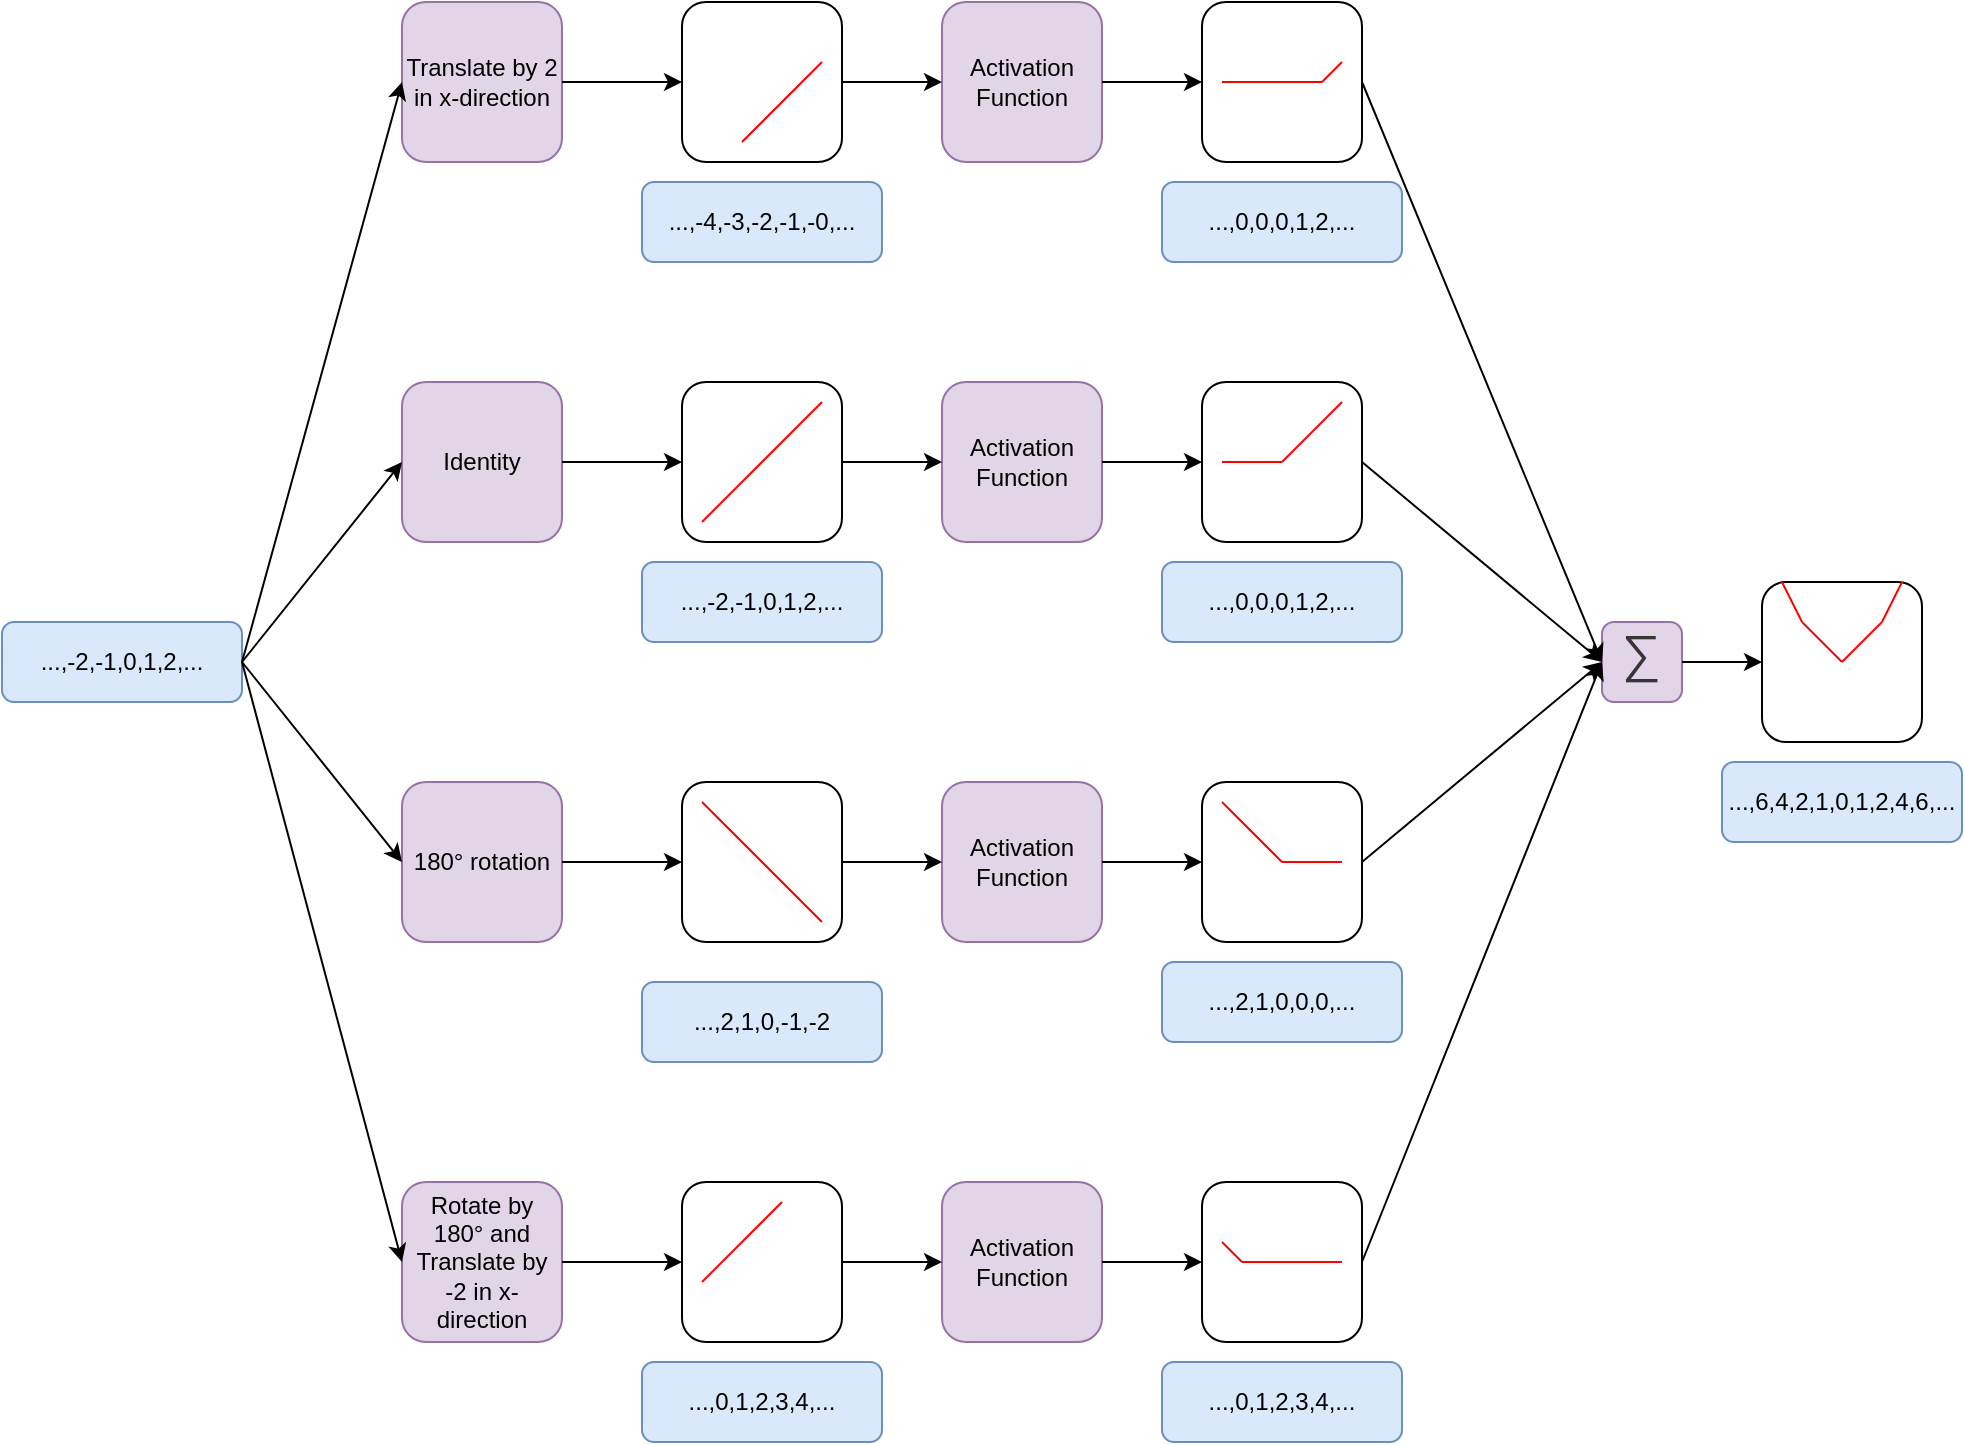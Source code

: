 <mxfile version="22.1.15" type="device">
  <diagram name="Seite-1" id="JCzRLtM41ocu9JSM7O47">
    <mxGraphModel dx="1345" dy="755" grid="1" gridSize="10" guides="1" tooltips="1" connect="1" arrows="1" fold="1" page="1" pageScale="1" pageWidth="827" pageHeight="1169" math="0" shadow="0">
      <root>
        <mxCell id="0" />
        <mxCell id="1" parent="0" />
        <mxCell id="0fUqM6vZjKM-Aj-SnjUb-1" value="...,-2,-1,0,1,2,..." style="rounded=1;whiteSpace=wrap;html=1;fillColor=#dae8fc;strokeColor=#6c8ebf;" vertex="1" parent="1">
          <mxGeometry x="40" y="380" width="120" height="40" as="geometry" />
        </mxCell>
        <mxCell id="0fUqM6vZjKM-Aj-SnjUb-2" value="Identity" style="rounded=1;whiteSpace=wrap;html=1;fillColor=#e1d5e7;strokeColor=#9673a6;" vertex="1" parent="1">
          <mxGeometry x="240" y="260" width="80" height="80" as="geometry" />
        </mxCell>
        <mxCell id="0fUqM6vZjKM-Aj-SnjUb-3" value="...,-2,-1,0,1,2,..." style="rounded=1;whiteSpace=wrap;html=1;fillColor=#dae8fc;strokeColor=#6c8ebf;" vertex="1" parent="1">
          <mxGeometry x="360" y="350" width="120" height="40" as="geometry" />
        </mxCell>
        <mxCell id="0fUqM6vZjKM-Aj-SnjUb-4" value="...,2,1,0,-1,-2" style="rounded=1;whiteSpace=wrap;html=1;fillColor=#dae8fc;strokeColor=#6c8ebf;" vertex="1" parent="1">
          <mxGeometry x="360" y="560" width="120" height="40" as="geometry" />
        </mxCell>
        <mxCell id="0fUqM6vZjKM-Aj-SnjUb-5" value="180° rotation" style="rounded=1;whiteSpace=wrap;html=1;fillColor=#e1d5e7;strokeColor=#9673a6;" vertex="1" parent="1">
          <mxGeometry x="240" y="460" width="80" height="80" as="geometry" />
        </mxCell>
        <mxCell id="0fUqM6vZjKM-Aj-SnjUb-6" value="Activation&lt;br&gt;Function" style="rounded=1;whiteSpace=wrap;html=1;fillColor=#e1d5e7;strokeColor=#9673a6;" vertex="1" parent="1">
          <mxGeometry x="510" y="260" width="80" height="80" as="geometry" />
        </mxCell>
        <mxCell id="0fUqM6vZjKM-Aj-SnjUb-7" value="Activation&lt;br&gt;Function" style="rounded=1;whiteSpace=wrap;html=1;fillColor=#e1d5e7;strokeColor=#9673a6;" vertex="1" parent="1">
          <mxGeometry x="510" y="460" width="80" height="80" as="geometry" />
        </mxCell>
        <mxCell id="0fUqM6vZjKM-Aj-SnjUb-8" value="" style="endArrow=classic;html=1;rounded=0;exitX=1;exitY=0.5;exitDx=0;exitDy=0;entryX=0;entryY=0.5;entryDx=0;entryDy=0;" edge="1" parent="1" source="0fUqM6vZjKM-Aj-SnjUb-1" target="0fUqM6vZjKM-Aj-SnjUb-2">
          <mxGeometry width="50" height="50" relative="1" as="geometry">
            <mxPoint x="360" y="410" as="sourcePoint" />
            <mxPoint x="410" y="360" as="targetPoint" />
          </mxGeometry>
        </mxCell>
        <mxCell id="0fUqM6vZjKM-Aj-SnjUb-9" value="" style="endArrow=classic;html=1;rounded=0;exitX=1;exitY=0.5;exitDx=0;exitDy=0;entryX=0;entryY=0.5;entryDx=0;entryDy=0;" edge="1" parent="1" source="0fUqM6vZjKM-Aj-SnjUb-1" target="0fUqM6vZjKM-Aj-SnjUb-5">
          <mxGeometry width="50" height="50" relative="1" as="geometry">
            <mxPoint x="210" y="430" as="sourcePoint" />
            <mxPoint x="250" y="330" as="targetPoint" />
          </mxGeometry>
        </mxCell>
        <mxCell id="0fUqM6vZjKM-Aj-SnjUb-11" value="" style="endArrow=classic;html=1;rounded=0;exitX=1;exitY=0.5;exitDx=0;exitDy=0;entryX=0;entryY=0.5;entryDx=0;entryDy=0;" edge="1" parent="1" target="0fUqM6vZjKM-Aj-SnjUb-35">
          <mxGeometry width="50" height="50" relative="1" as="geometry">
            <mxPoint x="320" y="500" as="sourcePoint" />
            <mxPoint x="360" y="500" as="targetPoint" />
          </mxGeometry>
        </mxCell>
        <mxCell id="0fUqM6vZjKM-Aj-SnjUb-12" value="" style="endArrow=classic;html=1;rounded=0;exitX=1;exitY=0.5;exitDx=0;exitDy=0;entryX=0;entryY=0.5;entryDx=0;entryDy=0;" edge="1" parent="1" source="0fUqM6vZjKM-Aj-SnjUb-31" target="0fUqM6vZjKM-Aj-SnjUb-6">
          <mxGeometry width="50" height="50" relative="1" as="geometry">
            <mxPoint x="480" y="300" as="sourcePoint" />
            <mxPoint x="490" y="300" as="targetPoint" />
          </mxGeometry>
        </mxCell>
        <mxCell id="0fUqM6vZjKM-Aj-SnjUb-13" value="" style="endArrow=classic;html=1;rounded=0;exitX=1;exitY=0.5;exitDx=0;exitDy=0;entryX=0;entryY=0.5;entryDx=0;entryDy=0;" edge="1" parent="1" source="0fUqM6vZjKM-Aj-SnjUb-35" target="0fUqM6vZjKM-Aj-SnjUb-7">
          <mxGeometry width="50" height="50" relative="1" as="geometry">
            <mxPoint x="480" y="500" as="sourcePoint" />
            <mxPoint x="500" y="500" as="targetPoint" />
          </mxGeometry>
        </mxCell>
        <mxCell id="0fUqM6vZjKM-Aj-SnjUb-14" value="" style="rounded=1;whiteSpace=wrap;html=1;fillColor=none;" vertex="1" parent="1">
          <mxGeometry x="640" y="260" width="80" height="80" as="geometry" />
        </mxCell>
        <mxCell id="0fUqM6vZjKM-Aj-SnjUb-16" value="" style="endArrow=none;html=1;rounded=0;strokeColor=#FF0000;" edge="1" parent="1">
          <mxGeometry width="50" height="50" relative="1" as="geometry">
            <mxPoint x="680" y="300" as="sourcePoint" />
            <mxPoint x="650" y="300" as="targetPoint" />
          </mxGeometry>
        </mxCell>
        <mxCell id="0fUqM6vZjKM-Aj-SnjUb-17" value="" style="endArrow=none;html=1;rounded=0;strokeColor=#FF0000;" edge="1" parent="1">
          <mxGeometry width="50" height="50" relative="1" as="geometry">
            <mxPoint x="680" y="300" as="sourcePoint" />
            <mxPoint x="710" y="270" as="targetPoint" />
          </mxGeometry>
        </mxCell>
        <mxCell id="0fUqM6vZjKM-Aj-SnjUb-18" value="" style="rounded=1;whiteSpace=wrap;html=1;fillColor=none;" vertex="1" parent="1">
          <mxGeometry x="640" y="460" width="80" height="80" as="geometry" />
        </mxCell>
        <mxCell id="0fUqM6vZjKM-Aj-SnjUb-19" value="" style="endArrow=none;html=1;rounded=0;strokeColor=#FF0000;" edge="1" parent="1">
          <mxGeometry width="50" height="50" relative="1" as="geometry">
            <mxPoint x="710" y="500" as="sourcePoint" />
            <mxPoint x="680" y="500" as="targetPoint" />
          </mxGeometry>
        </mxCell>
        <mxCell id="0fUqM6vZjKM-Aj-SnjUb-20" value="" style="endArrow=none;html=1;rounded=0;strokeColor=#FF0000;" edge="1" parent="1">
          <mxGeometry width="50" height="50" relative="1" as="geometry">
            <mxPoint x="680" y="500" as="sourcePoint" />
            <mxPoint x="650" y="470" as="targetPoint" />
          </mxGeometry>
        </mxCell>
        <mxCell id="0fUqM6vZjKM-Aj-SnjUb-21" value="" style="endArrow=classic;html=1;rounded=0;exitX=1;exitY=0.5;exitDx=0;exitDy=0;entryX=0;entryY=0.5;entryDx=0;entryDy=0;" edge="1" parent="1" source="0fUqM6vZjKM-Aj-SnjUb-6">
          <mxGeometry width="50" height="50" relative="1" as="geometry">
            <mxPoint x="600" y="300" as="sourcePoint" />
            <mxPoint x="640" y="300" as="targetPoint" />
          </mxGeometry>
        </mxCell>
        <mxCell id="0fUqM6vZjKM-Aj-SnjUb-22" value="" style="endArrow=classic;html=1;rounded=0;exitX=1;exitY=0.5;exitDx=0;exitDy=0;entryX=0;entryY=0.5;entryDx=0;entryDy=0;" edge="1" parent="1" source="0fUqM6vZjKM-Aj-SnjUb-7">
          <mxGeometry width="50" height="50" relative="1" as="geometry">
            <mxPoint x="600" y="500" as="sourcePoint" />
            <mxPoint x="640" y="500" as="targetPoint" />
          </mxGeometry>
        </mxCell>
        <mxCell id="0fUqM6vZjKM-Aj-SnjUb-23" value="&lt;h1 style=&quot;margin: 0px 0px 1em; padding: 0.9em 0px 0px; border: 0px; outline: 0px; vertical-align: baseline; background-image: initial; background-position: 0px 0px; background-size: initial; background-repeat: initial; background-attachment: initial; background-origin: initial; background-clip: initial; font-weight: 300; line-height: 1.2; color: rgb(55, 54, 55); font-family: &amp;quot;Source Sans Pro&amp;quot;, Roboto, &amp;quot;San Francisco&amp;quot;, &amp;quot;Segoe UI&amp;quot;, sans-serif;&quot; id=&quot;gen-h1-1-00000001&quot; class=&quot;navigable-headline&quot;&gt;&lt;font style=&quot;font-size: 32px;&quot;&gt;Σ&lt;/font&gt;&lt;/h1&gt;" style="rounded=1;whiteSpace=wrap;html=1;fillColor=#e1d5e7;strokeColor=#9673a6;" vertex="1" parent="1">
          <mxGeometry x="840" y="380" width="40" height="40" as="geometry" />
        </mxCell>
        <mxCell id="0fUqM6vZjKM-Aj-SnjUb-24" value="" style="endArrow=classic;html=1;rounded=0;exitX=1;exitY=0.5;exitDx=0;exitDy=0;entryX=0;entryY=0.5;entryDx=0;entryDy=0;" edge="1" parent="1" source="0fUqM6vZjKM-Aj-SnjUb-14" target="0fUqM6vZjKM-Aj-SnjUb-23">
          <mxGeometry width="50" height="50" relative="1" as="geometry">
            <mxPoint x="680" y="410" as="sourcePoint" />
            <mxPoint x="730" y="360" as="targetPoint" />
          </mxGeometry>
        </mxCell>
        <mxCell id="0fUqM6vZjKM-Aj-SnjUb-25" value="" style="endArrow=classic;html=1;rounded=0;exitX=1;exitY=0.5;exitDx=0;exitDy=0;entryX=0;entryY=0.5;entryDx=0;entryDy=0;" edge="1" parent="1" source="0fUqM6vZjKM-Aj-SnjUb-18" target="0fUqM6vZjKM-Aj-SnjUb-23">
          <mxGeometry width="50" height="50" relative="1" as="geometry">
            <mxPoint x="680" y="410" as="sourcePoint" />
            <mxPoint x="730" y="360" as="targetPoint" />
          </mxGeometry>
        </mxCell>
        <mxCell id="0fUqM6vZjKM-Aj-SnjUb-26" value="" style="rounded=1;whiteSpace=wrap;html=1;fillColor=none;" vertex="1" parent="1">
          <mxGeometry x="920" y="360" width="80" height="80" as="geometry" />
        </mxCell>
        <mxCell id="0fUqM6vZjKM-Aj-SnjUb-28" value="" style="endArrow=none;html=1;rounded=0;strokeColor=#FF0000;" edge="1" parent="1">
          <mxGeometry width="50" height="50" relative="1" as="geometry">
            <mxPoint x="960" y="400" as="sourcePoint" />
            <mxPoint x="980" y="380" as="targetPoint" />
          </mxGeometry>
        </mxCell>
        <mxCell id="0fUqM6vZjKM-Aj-SnjUb-29" value="" style="endArrow=none;html=1;rounded=0;strokeColor=#FF0000;" edge="1" parent="1">
          <mxGeometry width="50" height="50" relative="1" as="geometry">
            <mxPoint x="960" y="400" as="sourcePoint" />
            <mxPoint x="940" y="380" as="targetPoint" />
          </mxGeometry>
        </mxCell>
        <mxCell id="0fUqM6vZjKM-Aj-SnjUb-30" value="" style="endArrow=classic;html=1;rounded=0;entryX=0;entryY=0.5;entryDx=0;entryDy=0;exitX=1;exitY=0.5;exitDx=0;exitDy=0;" edge="1" parent="1" source="0fUqM6vZjKM-Aj-SnjUb-23" target="0fUqM6vZjKM-Aj-SnjUb-26">
          <mxGeometry width="50" height="50" relative="1" as="geometry">
            <mxPoint x="720" y="430" as="sourcePoint" />
            <mxPoint x="770" y="380" as="targetPoint" />
          </mxGeometry>
        </mxCell>
        <mxCell id="0fUqM6vZjKM-Aj-SnjUb-31" value="" style="rounded=1;whiteSpace=wrap;html=1;fillColor=none;" vertex="1" parent="1">
          <mxGeometry x="380" y="260" width="80" height="80" as="geometry" />
        </mxCell>
        <mxCell id="0fUqM6vZjKM-Aj-SnjUb-33" value="" style="endArrow=none;html=1;rounded=0;strokeColor=#FF0000;" edge="1" parent="1">
          <mxGeometry width="50" height="50" relative="1" as="geometry">
            <mxPoint x="390" y="330" as="sourcePoint" />
            <mxPoint x="450" y="270" as="targetPoint" />
          </mxGeometry>
        </mxCell>
        <mxCell id="0fUqM6vZjKM-Aj-SnjUb-35" value="" style="rounded=1;whiteSpace=wrap;html=1;fillColor=none;" vertex="1" parent="1">
          <mxGeometry x="380" y="460" width="80" height="80" as="geometry" />
        </mxCell>
        <mxCell id="0fUqM6vZjKM-Aj-SnjUb-36" value="" style="endArrow=none;html=1;rounded=0;strokeColor=#FF0000;" edge="1" parent="1">
          <mxGeometry width="50" height="50" relative="1" as="geometry">
            <mxPoint x="390" y="470" as="sourcePoint" />
            <mxPoint x="450" y="530" as="targetPoint" />
          </mxGeometry>
        </mxCell>
        <mxCell id="0fUqM6vZjKM-Aj-SnjUb-37" value="...,0,0,0,1,2,..." style="rounded=1;whiteSpace=wrap;html=1;fillColor=#dae8fc;strokeColor=#6c8ebf;" vertex="1" parent="1">
          <mxGeometry x="620" y="350" width="120" height="40" as="geometry" />
        </mxCell>
        <mxCell id="0fUqM6vZjKM-Aj-SnjUb-38" value="...,2,1,0,0,0,..." style="rounded=1;whiteSpace=wrap;html=1;fillColor=#dae8fc;strokeColor=#6c8ebf;" vertex="1" parent="1">
          <mxGeometry x="620" y="550" width="120" height="40" as="geometry" />
        </mxCell>
        <mxCell id="0fUqM6vZjKM-Aj-SnjUb-39" value="...,6,4,2,1,0,1,2,4,6,..." style="rounded=1;whiteSpace=wrap;html=1;fillColor=#dae8fc;strokeColor=#6c8ebf;" vertex="1" parent="1">
          <mxGeometry x="900" y="450" width="120" height="40" as="geometry" />
        </mxCell>
        <mxCell id="0fUqM6vZjKM-Aj-SnjUb-40" value="" style="endArrow=classic;html=1;rounded=0;exitX=1;exitY=0.5;exitDx=0;exitDy=0;entryX=0;entryY=0.5;entryDx=0;entryDy=0;" edge="1" parent="1">
          <mxGeometry width="50" height="50" relative="1" as="geometry">
            <mxPoint x="320" y="300" as="sourcePoint" />
            <mxPoint x="380" y="300" as="targetPoint" />
          </mxGeometry>
        </mxCell>
        <mxCell id="0fUqM6vZjKM-Aj-SnjUb-47" value="Translate by 2 in x-direction" style="rounded=1;whiteSpace=wrap;html=1;fillColor=#e1d5e7;strokeColor=#9673a6;" vertex="1" parent="1">
          <mxGeometry x="240" y="70" width="80" height="80" as="geometry" />
        </mxCell>
        <mxCell id="0fUqM6vZjKM-Aj-SnjUb-48" value="...,-4,-3,-2,-1,-0,..." style="rounded=1;whiteSpace=wrap;html=1;fillColor=#dae8fc;strokeColor=#6c8ebf;" vertex="1" parent="1">
          <mxGeometry x="360" y="160" width="120" height="40" as="geometry" />
        </mxCell>
        <mxCell id="0fUqM6vZjKM-Aj-SnjUb-49" value="Activation&lt;br&gt;Function" style="rounded=1;whiteSpace=wrap;html=1;fillColor=#e1d5e7;strokeColor=#9673a6;" vertex="1" parent="1">
          <mxGeometry x="510" y="70" width="80" height="80" as="geometry" />
        </mxCell>
        <mxCell id="0fUqM6vZjKM-Aj-SnjUb-50" value="" style="endArrow=classic;html=1;rounded=0;exitX=1;exitY=0.5;exitDx=0;exitDy=0;entryX=0;entryY=0.5;entryDx=0;entryDy=0;" edge="1" parent="1" source="0fUqM6vZjKM-Aj-SnjUb-55" target="0fUqM6vZjKM-Aj-SnjUb-49">
          <mxGeometry width="50" height="50" relative="1" as="geometry">
            <mxPoint x="480" y="110" as="sourcePoint" />
            <mxPoint x="490" y="110" as="targetPoint" />
          </mxGeometry>
        </mxCell>
        <mxCell id="0fUqM6vZjKM-Aj-SnjUb-51" value="" style="rounded=1;whiteSpace=wrap;html=1;fillColor=none;" vertex="1" parent="1">
          <mxGeometry x="640" y="70" width="80" height="80" as="geometry" />
        </mxCell>
        <mxCell id="0fUqM6vZjKM-Aj-SnjUb-52" value="" style="endArrow=none;html=1;rounded=0;strokeColor=#FF0000;" edge="1" parent="1">
          <mxGeometry width="50" height="50" relative="1" as="geometry">
            <mxPoint x="700" y="110" as="sourcePoint" />
            <mxPoint x="650" y="110" as="targetPoint" />
          </mxGeometry>
        </mxCell>
        <mxCell id="0fUqM6vZjKM-Aj-SnjUb-53" value="" style="endArrow=none;html=1;rounded=0;strokeColor=#FF0000;" edge="1" parent="1">
          <mxGeometry width="50" height="50" relative="1" as="geometry">
            <mxPoint x="700" y="110" as="sourcePoint" />
            <mxPoint x="710" y="100" as="targetPoint" />
          </mxGeometry>
        </mxCell>
        <mxCell id="0fUqM6vZjKM-Aj-SnjUb-54" value="" style="endArrow=classic;html=1;rounded=0;exitX=1;exitY=0.5;exitDx=0;exitDy=0;entryX=0;entryY=0.5;entryDx=0;entryDy=0;" edge="1" parent="1" source="0fUqM6vZjKM-Aj-SnjUb-49">
          <mxGeometry width="50" height="50" relative="1" as="geometry">
            <mxPoint x="600" y="110" as="sourcePoint" />
            <mxPoint x="640" y="110" as="targetPoint" />
          </mxGeometry>
        </mxCell>
        <mxCell id="0fUqM6vZjKM-Aj-SnjUb-55" value="" style="rounded=1;whiteSpace=wrap;html=1;fillColor=none;" vertex="1" parent="1">
          <mxGeometry x="380" y="70" width="80" height="80" as="geometry" />
        </mxCell>
        <mxCell id="0fUqM6vZjKM-Aj-SnjUb-56" value="" style="endArrow=none;html=1;rounded=0;strokeColor=#FF0000;" edge="1" parent="1">
          <mxGeometry width="50" height="50" relative="1" as="geometry">
            <mxPoint x="410" y="140" as="sourcePoint" />
            <mxPoint x="450" y="100" as="targetPoint" />
          </mxGeometry>
        </mxCell>
        <mxCell id="0fUqM6vZjKM-Aj-SnjUb-57" value="...,0,0,0,1,2,..." style="rounded=1;whiteSpace=wrap;html=1;fillColor=#dae8fc;strokeColor=#6c8ebf;" vertex="1" parent="1">
          <mxGeometry x="620" y="160" width="120" height="40" as="geometry" />
        </mxCell>
        <mxCell id="0fUqM6vZjKM-Aj-SnjUb-58" value="" style="endArrow=classic;html=1;rounded=0;exitX=1;exitY=0.5;exitDx=0;exitDy=0;entryX=0;entryY=0.5;entryDx=0;entryDy=0;" edge="1" parent="1">
          <mxGeometry width="50" height="50" relative="1" as="geometry">
            <mxPoint x="320" y="110" as="sourcePoint" />
            <mxPoint x="380" y="110" as="targetPoint" />
          </mxGeometry>
        </mxCell>
        <mxCell id="0fUqM6vZjKM-Aj-SnjUb-59" value="Rotate by 180° and&lt;br&gt;Translate by -2 in x-direction" style="rounded=1;whiteSpace=wrap;html=1;fillColor=#e1d5e7;strokeColor=#9673a6;" vertex="1" parent="1">
          <mxGeometry x="240" y="660" width="80" height="80" as="geometry" />
        </mxCell>
        <mxCell id="0fUqM6vZjKM-Aj-SnjUb-60" value="...,0,1,2,3,4,..." style="rounded=1;whiteSpace=wrap;html=1;fillColor=#dae8fc;strokeColor=#6c8ebf;" vertex="1" parent="1">
          <mxGeometry x="360" y="750" width="120" height="40" as="geometry" />
        </mxCell>
        <mxCell id="0fUqM6vZjKM-Aj-SnjUb-61" value="Activation&lt;br&gt;Function" style="rounded=1;whiteSpace=wrap;html=1;fillColor=#e1d5e7;strokeColor=#9673a6;" vertex="1" parent="1">
          <mxGeometry x="510" y="660" width="80" height="80" as="geometry" />
        </mxCell>
        <mxCell id="0fUqM6vZjKM-Aj-SnjUb-62" value="" style="endArrow=classic;html=1;rounded=0;exitX=1;exitY=0.5;exitDx=0;exitDy=0;entryX=0;entryY=0.5;entryDx=0;entryDy=0;" edge="1" parent="1" source="0fUqM6vZjKM-Aj-SnjUb-67" target="0fUqM6vZjKM-Aj-SnjUb-61">
          <mxGeometry width="50" height="50" relative="1" as="geometry">
            <mxPoint x="480" y="700" as="sourcePoint" />
            <mxPoint x="490" y="700" as="targetPoint" />
          </mxGeometry>
        </mxCell>
        <mxCell id="0fUqM6vZjKM-Aj-SnjUb-63" value="" style="rounded=1;whiteSpace=wrap;html=1;fillColor=none;" vertex="1" parent="1">
          <mxGeometry x="640" y="660" width="80" height="80" as="geometry" />
        </mxCell>
        <mxCell id="0fUqM6vZjKM-Aj-SnjUb-64" value="" style="endArrow=none;html=1;rounded=0;strokeColor=#FF0000;" edge="1" parent="1">
          <mxGeometry width="50" height="50" relative="1" as="geometry">
            <mxPoint x="710" y="700" as="sourcePoint" />
            <mxPoint x="660" y="700" as="targetPoint" />
          </mxGeometry>
        </mxCell>
        <mxCell id="0fUqM6vZjKM-Aj-SnjUb-65" value="" style="endArrow=none;html=1;rounded=0;strokeColor=#FF0000;entryX=0.625;entryY=0.125;entryDx=0;entryDy=0;entryPerimeter=0;" edge="1" parent="1">
          <mxGeometry width="50" height="50" relative="1" as="geometry">
            <mxPoint x="650" y="690" as="sourcePoint" />
            <mxPoint x="660" y="700" as="targetPoint" />
          </mxGeometry>
        </mxCell>
        <mxCell id="0fUqM6vZjKM-Aj-SnjUb-66" value="" style="endArrow=classic;html=1;rounded=0;exitX=1;exitY=0.5;exitDx=0;exitDy=0;entryX=0;entryY=0.5;entryDx=0;entryDy=0;" edge="1" parent="1" source="0fUqM6vZjKM-Aj-SnjUb-61">
          <mxGeometry width="50" height="50" relative="1" as="geometry">
            <mxPoint x="600" y="700" as="sourcePoint" />
            <mxPoint x="640" y="700" as="targetPoint" />
          </mxGeometry>
        </mxCell>
        <mxCell id="0fUqM6vZjKM-Aj-SnjUb-67" value="" style="rounded=1;whiteSpace=wrap;html=1;fillColor=none;" vertex="1" parent="1">
          <mxGeometry x="380" y="660" width="80" height="80" as="geometry" />
        </mxCell>
        <mxCell id="0fUqM6vZjKM-Aj-SnjUb-68" value="" style="endArrow=none;html=1;rounded=0;strokeColor=#FF0000;" edge="1" parent="1">
          <mxGeometry width="50" height="50" relative="1" as="geometry">
            <mxPoint x="390" y="710" as="sourcePoint" />
            <mxPoint x="430" y="670" as="targetPoint" />
          </mxGeometry>
        </mxCell>
        <mxCell id="0fUqM6vZjKM-Aj-SnjUb-69" value="...,0,1,2,3,4,..." style="rounded=1;whiteSpace=wrap;html=1;fillColor=#dae8fc;strokeColor=#6c8ebf;" vertex="1" parent="1">
          <mxGeometry x="620" y="750" width="120" height="40" as="geometry" />
        </mxCell>
        <mxCell id="0fUqM6vZjKM-Aj-SnjUb-70" value="" style="endArrow=classic;html=1;rounded=0;exitX=1;exitY=0.5;exitDx=0;exitDy=0;entryX=0;entryY=0.5;entryDx=0;entryDy=0;" edge="1" parent="1">
          <mxGeometry width="50" height="50" relative="1" as="geometry">
            <mxPoint x="320" y="700" as="sourcePoint" />
            <mxPoint x="380" y="700" as="targetPoint" />
          </mxGeometry>
        </mxCell>
        <mxCell id="0fUqM6vZjKM-Aj-SnjUb-83" value="" style="endArrow=none;html=1;rounded=0;strokeColor=#FF0000;" edge="1" parent="1">
          <mxGeometry width="50" height="50" relative="1" as="geometry">
            <mxPoint x="930" y="360" as="sourcePoint" />
            <mxPoint x="940" y="380" as="targetPoint" />
          </mxGeometry>
        </mxCell>
        <mxCell id="0fUqM6vZjKM-Aj-SnjUb-84" value="" style="endArrow=none;html=1;rounded=0;strokeColor=#FF0000;" edge="1" parent="1">
          <mxGeometry width="50" height="50" relative="1" as="geometry">
            <mxPoint x="980" y="380" as="sourcePoint" />
            <mxPoint x="990" y="360" as="targetPoint" />
          </mxGeometry>
        </mxCell>
        <mxCell id="0fUqM6vZjKM-Aj-SnjUb-85" value="" style="endArrow=classic;html=1;rounded=0;exitX=1;exitY=0.5;exitDx=0;exitDy=0;entryX=0;entryY=0.5;entryDx=0;entryDy=0;" edge="1" parent="1" source="0fUqM6vZjKM-Aj-SnjUb-1" target="0fUqM6vZjKM-Aj-SnjUb-59">
          <mxGeometry width="50" height="50" relative="1" as="geometry">
            <mxPoint x="160" y="450" as="sourcePoint" />
            <mxPoint x="240" y="550" as="targetPoint" />
          </mxGeometry>
        </mxCell>
        <mxCell id="0fUqM6vZjKM-Aj-SnjUb-86" value="" style="endArrow=classic;html=1;rounded=0;exitX=1;exitY=0.5;exitDx=0;exitDy=0;entryX=0;entryY=0.5;entryDx=0;entryDy=0;" edge="1" parent="1" source="0fUqM6vZjKM-Aj-SnjUb-1" target="0fUqM6vZjKM-Aj-SnjUb-47">
          <mxGeometry width="50" height="50" relative="1" as="geometry">
            <mxPoint x="160" y="350" as="sourcePoint" />
            <mxPoint x="240" y="250" as="targetPoint" />
          </mxGeometry>
        </mxCell>
        <mxCell id="0fUqM6vZjKM-Aj-SnjUb-87" value="" style="endArrow=classic;html=1;rounded=0;exitX=1;exitY=0.5;exitDx=0;exitDy=0;entryX=0;entryY=0.5;entryDx=0;entryDy=0;" edge="1" parent="1" source="0fUqM6vZjKM-Aj-SnjUb-63" target="0fUqM6vZjKM-Aj-SnjUb-23">
          <mxGeometry width="50" height="50" relative="1" as="geometry">
            <mxPoint x="730" y="510" as="sourcePoint" />
            <mxPoint x="810" y="410" as="targetPoint" />
          </mxGeometry>
        </mxCell>
        <mxCell id="0fUqM6vZjKM-Aj-SnjUb-88" value="" style="endArrow=classic;html=1;rounded=0;exitX=1;exitY=0.5;exitDx=0;exitDy=0;entryX=0;entryY=0.5;entryDx=0;entryDy=0;" edge="1" parent="1" source="0fUqM6vZjKM-Aj-SnjUb-51" target="0fUqM6vZjKM-Aj-SnjUb-23">
          <mxGeometry width="50" height="50" relative="1" as="geometry">
            <mxPoint x="730" y="260" as="sourcePoint" />
            <mxPoint x="810" y="360" as="targetPoint" />
          </mxGeometry>
        </mxCell>
      </root>
    </mxGraphModel>
  </diagram>
</mxfile>
